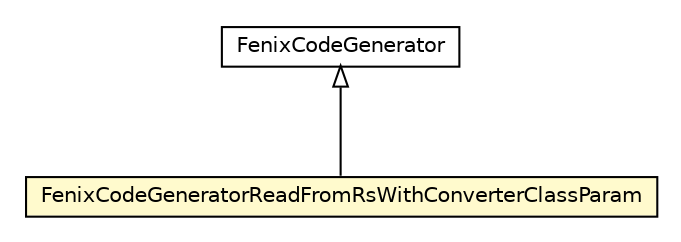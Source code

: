 #!/usr/local/bin/dot
#
# Class diagram 
# Generated by UMLGraph version 5.1 (http://www.umlgraph.org/)
#

digraph G {
	edge [fontname="Helvetica",fontsize=10,labelfontname="Helvetica",labelfontsize=10];
	node [fontname="Helvetica",fontsize=10,shape=plaintext];
	nodesep=0.25;
	ranksep=0.5;
	// pt.ist.fenixframework.pstm.dml.FenixCodeGeneratorReadFromRsWithConverterClassParam
	c9200 [label=<<table title="pt.ist.fenixframework.pstm.dml.FenixCodeGeneratorReadFromRsWithConverterClassParam" border="0" cellborder="1" cellspacing="0" cellpadding="2" port="p" bgcolor="lemonChiffon" href="./FenixCodeGeneratorReadFromRsWithConverterClassParam.html">
		<tr><td><table border="0" cellspacing="0" cellpadding="1">
<tr><td align="center" balign="center"> FenixCodeGeneratorReadFromRsWithConverterClassParam </td></tr>
		</table></td></tr>
		</table>>, fontname="Helvetica", fontcolor="black", fontsize=10.0];
	// pt.ist.fenixframework.pstm.dml.FenixCodeGenerator
	c9202 [label=<<table title="pt.ist.fenixframework.pstm.dml.FenixCodeGenerator" border="0" cellborder="1" cellspacing="0" cellpadding="2" port="p" href="./FenixCodeGenerator.html">
		<tr><td><table border="0" cellspacing="0" cellpadding="1">
<tr><td align="center" balign="center"> FenixCodeGenerator </td></tr>
		</table></td></tr>
		</table>>, fontname="Helvetica", fontcolor="black", fontsize=10.0];
	//pt.ist.fenixframework.pstm.dml.FenixCodeGeneratorReadFromRsWithConverterClassParam extends pt.ist.fenixframework.pstm.dml.FenixCodeGenerator
	c9202:p -> c9200:p [dir=back,arrowtail=empty];
}

